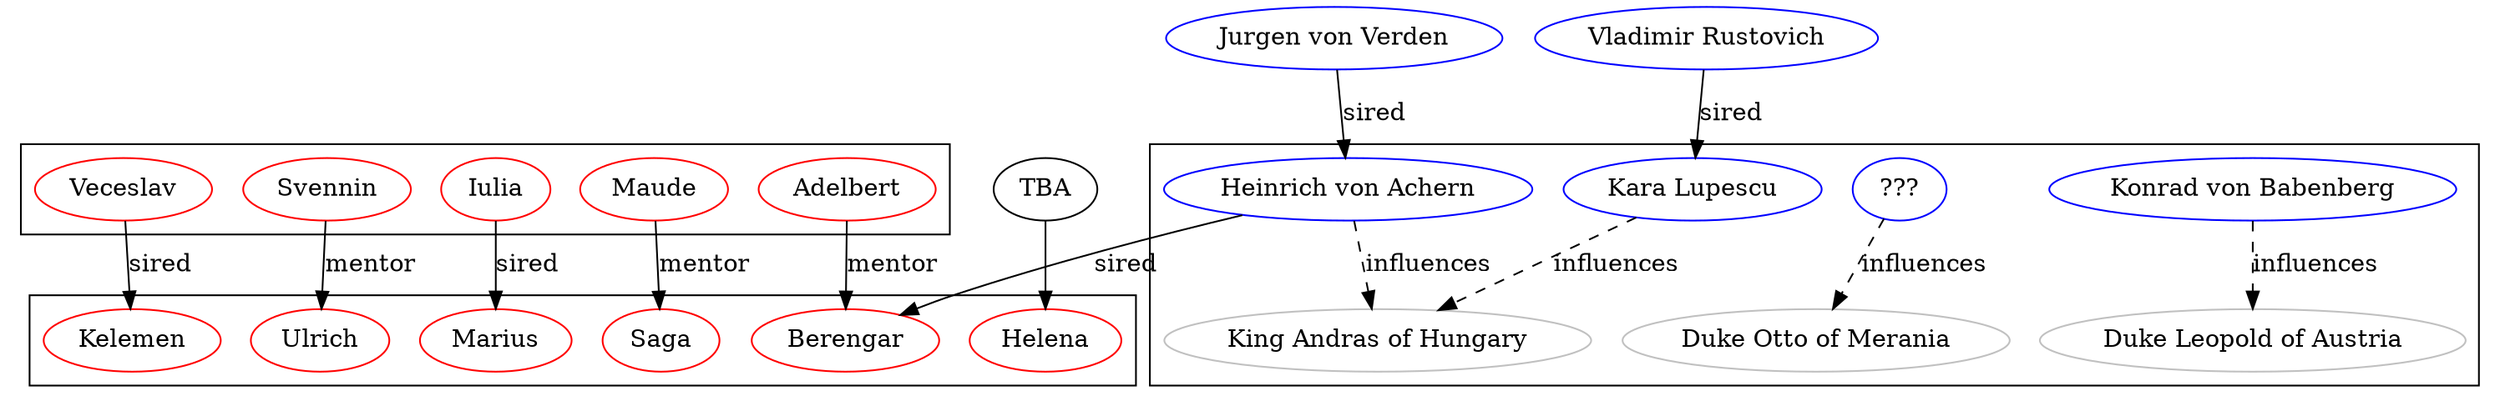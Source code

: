 digraph fifth_crusade {

  # Colours so far are:
  # - red = player character
  # - blue = NPC cainite
  # - grey = mortal

  graph [splines=true];

  # Concord of Ashes
  subgraph cluster_concord_ashes {
    veceslav     [label="Veceslav", color="red"];
    svennin      [label="Svennin",  color="red"];
    iulia        [label="Iulia",    color="red"];
    maude        [label="Maude",    color="red"];
    adelbert     [label="Adelbert", color="red"];
  };

  # Ashen Band
  subgraph cluster_ashen_band {
    kelemen      [label="Kelemen",  color="red"];
    ulrich       [label="Ulrich",   color="red"];
    marius       [label="Marius",   color="red"];
    saga         [label="Saga",     color="red"];
    helena       [label="Helena",   color="red"];
    berengar     [label="Berengar", color="red"];
  }

  veceslav -> kelemen  [label="sired"];
  svennin  -> ulrich   [label="mentor"];
  iulia    -> marius   [label="sired"];
  maude    -> saga     [label="mentor"];
  adelbert -> berengar [label="mentor"];
  "TBA"    -> helena;

  jurgen       [label="Jurgen von Verden",  color="blue"];
  rustovich    [label="Vladimir Rustovich", color="blue"];

  # Fifth Crusade
  subgraph cluster_fifth_crusade {
    duke_austria [label="Duke Leopold of Austria", color="grey"];
    duke_merania [label="Duke Otto of Merania",    color="grey"];
    heinrich_v_a [label="Heinrich von Achern",     color="blue"];
    kara_l       [label="Kara Lupescu",            color="blue"];
    king_hungary [label="King Andras of Hungary",  color="grey"];
    konrad_v_b   [label="Konrad von Babenberg",    color="blue"];
    unknown      [label="???",                     color="blue"];
    {rank=same; king_hungary duke_austria duke_merania}
  }

  rustovich    -> kara_l       [label="sired"];
  jurgen       -> heinrich_v_a [label="sired"];

  kara_l       -> king_hungary [label="influences", style=dashed];
  heinrich_v_a -> king_hungary [label="influences", style=dashed];
  konrad_v_b   -> duke_austria [label="influences", style=dashed];
  unknown      -> duke_merania [label="influences", style=dashed];

  heinrich_v_a -> berengar [label="sired"];
}
